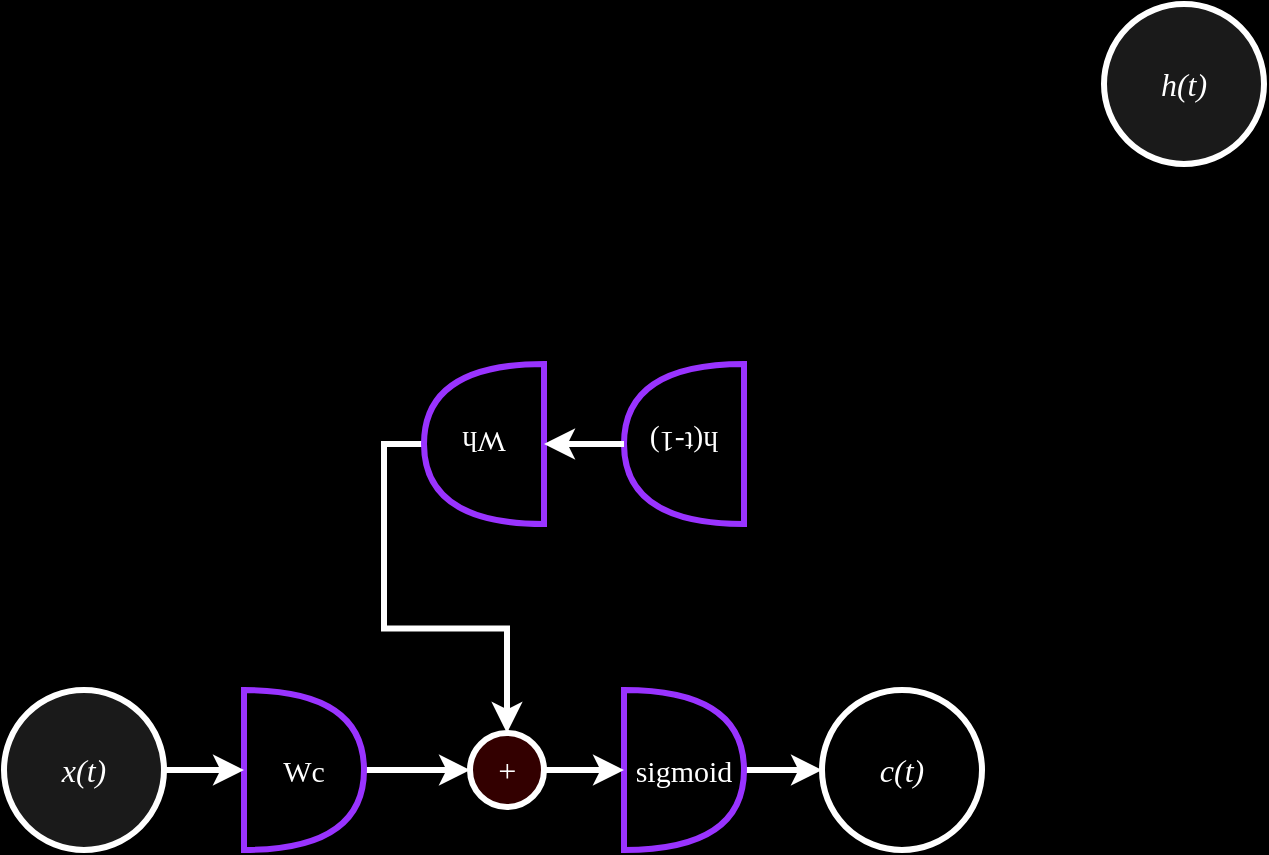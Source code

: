 <mxfile version="24.7.17">
  <diagram name="Page-1" id="vYeBOnO_sZnw0UJLRQSn">
    <mxGraphModel dx="645" dy="552" grid="1" gridSize="10" guides="1" tooltips="1" connect="1" arrows="1" fold="1" page="1" pageScale="1" pageWidth="850" pageHeight="1100" background="#000000" math="0" shadow="0">
      <root>
        <mxCell id="0" />
        <mxCell id="1" parent="0" />
        <mxCell id="3FGcizU7cB46H_bsiAKe-3" value="&lt;font face=&quot;Garamond&quot; style=&quot;font-size: 16px;&quot; color=&quot;#ffffff&quot;&gt;&lt;i&gt;x(t)&lt;/i&gt;&lt;/font&gt;" style="ellipse;whiteSpace=wrap;html=1;aspect=fixed;fillColor=#1A1A1A;strokeWidth=3;strokeColor=#FFFFFF;" vertex="1" parent="1">
          <mxGeometry x="80" y="363" width="80" height="80" as="geometry" />
        </mxCell>
        <mxCell id="3FGcizU7cB46H_bsiAKe-18" style="edgeStyle=orthogonalEdgeStyle;rounded=0;orthogonalLoop=1;jettySize=auto;html=1;exitX=1;exitY=0.5;exitDx=0;exitDy=0;exitPerimeter=0;entryX=0;entryY=0.5;entryDx=0;entryDy=0;strokeWidth=3;strokeColor=#FFFFFF;" edge="1" parent="1" source="3FGcizU7cB46H_bsiAKe-4" target="3FGcizU7cB46H_bsiAKe-5">
          <mxGeometry relative="1" as="geometry" />
        </mxCell>
        <mxCell id="3FGcizU7cB46H_bsiAKe-4" value="&lt;font style=&quot;font-size: 15px;&quot; face=&quot;Garamond&quot; color=&quot;#ffffff&quot;&gt;sigmoid&lt;/font&gt;" style="shape=or;whiteSpace=wrap;html=1;fillColor=#000000;strokeColor=#9933FF;strokeWidth=3;" vertex="1" parent="1">
          <mxGeometry x="390" y="363" width="60" height="80" as="geometry" />
        </mxCell>
        <mxCell id="3FGcizU7cB46H_bsiAKe-5" value="&lt;font face=&quot;Garamond&quot; style=&quot;font-size: 16px;&quot; color=&quot;#ffffff&quot;&gt;&lt;i&gt;c(t)&lt;/i&gt;&lt;/font&gt;" style="ellipse;whiteSpace=wrap;html=1;aspect=fixed;fillColor=#000000;strokeWidth=3;strokeColor=#FFFFFF;" vertex="1" parent="1">
          <mxGeometry x="489" y="363" width="80" height="80" as="geometry" />
        </mxCell>
        <mxCell id="3FGcizU7cB46H_bsiAKe-6" value="&lt;font face=&quot;Garamond&quot; color=&quot;#ffffff&quot;&gt;&lt;span style=&quot;caret-color: rgb(255, 255, 255); font-size: 15px;&quot;&gt;h(t-1)&lt;/span&gt;&lt;/font&gt;" style="shape=or;whiteSpace=wrap;html=1;fillColor=#000000;strokeColor=#9933FF;strokeWidth=3;rotation=-180;" vertex="1" parent="1">
          <mxGeometry x="390" y="200" width="60" height="80" as="geometry" />
        </mxCell>
        <mxCell id="3FGcizU7cB46H_bsiAKe-13" style="edgeStyle=orthogonalEdgeStyle;rounded=0;orthogonalLoop=1;jettySize=auto;html=1;exitX=1;exitY=0.5;exitDx=0;exitDy=0;exitPerimeter=0;entryX=0;entryY=0.5;entryDx=0;entryDy=0;strokeColor=#FFFFFF;strokeWidth=3;" edge="1" parent="1" source="3FGcizU7cB46H_bsiAKe-7" target="3FGcizU7cB46H_bsiAKe-12">
          <mxGeometry relative="1" as="geometry" />
        </mxCell>
        <mxCell id="3FGcizU7cB46H_bsiAKe-17" value="" style="edgeStyle=orthogonalEdgeStyle;rounded=0;orthogonalLoop=1;jettySize=auto;html=1;" edge="1" parent="1" source="3FGcizU7cB46H_bsiAKe-7" target="3FGcizU7cB46H_bsiAKe-3">
          <mxGeometry relative="1" as="geometry" />
        </mxCell>
        <mxCell id="3FGcizU7cB46H_bsiAKe-7" value="&lt;font style=&quot;font-size: 15px;&quot; face=&quot;Garamond&quot; color=&quot;#ffffff&quot;&gt;Wc&lt;/font&gt;" style="shape=or;whiteSpace=wrap;html=1;fillColor=#000000;strokeColor=#9933FF;strokeWidth=3;" vertex="1" parent="1">
          <mxGeometry x="200" y="363" width="60" height="80" as="geometry" />
        </mxCell>
        <mxCell id="3FGcizU7cB46H_bsiAKe-14" style="edgeStyle=orthogonalEdgeStyle;rounded=0;orthogonalLoop=1;jettySize=auto;html=1;exitX=1;exitY=0.5;exitDx=0;exitDy=0;exitPerimeter=0;entryX=0.5;entryY=0;entryDx=0;entryDy=0;strokeColor=#FFFFFF;strokeWidth=3;" edge="1" parent="1" source="3FGcizU7cB46H_bsiAKe-8" target="3FGcizU7cB46H_bsiAKe-12">
          <mxGeometry relative="1" as="geometry" />
        </mxCell>
        <mxCell id="3FGcizU7cB46H_bsiAKe-8" value="&lt;font style=&quot;font-size: 15px;&quot; face=&quot;Garamond&quot; color=&quot;#ffffff&quot;&gt;Wh&lt;/font&gt;" style="shape=or;whiteSpace=wrap;html=1;fillColor=#000000;strokeColor=#9933FF;strokeWidth=3;rotation=-180;" vertex="1" parent="1">
          <mxGeometry x="290" y="200" width="60" height="80" as="geometry" />
        </mxCell>
        <mxCell id="3FGcizU7cB46H_bsiAKe-9" style="edgeStyle=orthogonalEdgeStyle;rounded=0;orthogonalLoop=1;jettySize=auto;html=1;exitX=1;exitY=0.5;exitDx=0;exitDy=0;entryX=0;entryY=0.5;entryDx=0;entryDy=0;entryPerimeter=0;strokeWidth=3;strokeColor=#FFFFFF;" edge="1" parent="1" source="3FGcizU7cB46H_bsiAKe-3" target="3FGcizU7cB46H_bsiAKe-7">
          <mxGeometry relative="1" as="geometry" />
        </mxCell>
        <mxCell id="3FGcizU7cB46H_bsiAKe-11" style="edgeStyle=orthogonalEdgeStyle;rounded=0;orthogonalLoop=1;jettySize=auto;html=1;exitX=1;exitY=0.5;exitDx=0;exitDy=0;exitPerimeter=0;entryX=0;entryY=0.5;entryDx=0;entryDy=0;entryPerimeter=0;strokeColor=#FFFFFF;strokeWidth=3;" edge="1" parent="1" source="3FGcizU7cB46H_bsiAKe-6" target="3FGcizU7cB46H_bsiAKe-8">
          <mxGeometry relative="1" as="geometry" />
        </mxCell>
        <mxCell id="3FGcizU7cB46H_bsiAKe-12" value="&lt;font face=&quot;Garamond&quot; style=&quot;font-size: 16px;&quot; color=&quot;#ffffff&quot;&gt;&lt;i&gt;+&lt;/i&gt;&lt;/font&gt;" style="ellipse;whiteSpace=wrap;html=1;aspect=fixed;fillColor=#330000;strokeWidth=3;strokeColor=#FFFFFF;" vertex="1" parent="1">
          <mxGeometry x="313" y="384.5" width="37" height="37" as="geometry" />
        </mxCell>
        <mxCell id="3FGcizU7cB46H_bsiAKe-15" style="edgeStyle=orthogonalEdgeStyle;rounded=0;orthogonalLoop=1;jettySize=auto;html=1;exitX=1;exitY=0.5;exitDx=0;exitDy=0;entryX=0;entryY=0.5;entryDx=0;entryDy=0;entryPerimeter=0;strokeColor=#FFFFFF;strokeWidth=3;" edge="1" parent="1" source="3FGcizU7cB46H_bsiAKe-12" target="3FGcizU7cB46H_bsiAKe-4">
          <mxGeometry relative="1" as="geometry" />
        </mxCell>
        <mxCell id="3FGcizU7cB46H_bsiAKe-20" value="&lt;font face=&quot;Garamond&quot; style=&quot;font-size: 16px;&quot; color=&quot;#ffffff&quot;&gt;&lt;i&gt;h(t)&lt;/i&gt;&lt;/font&gt;" style="ellipse;whiteSpace=wrap;html=1;aspect=fixed;fillColor=#1A1A1A;strokeWidth=3;strokeColor=#FFFFFF;" vertex="1" parent="1">
          <mxGeometry x="630" y="20" width="80" height="80" as="geometry" />
        </mxCell>
      </root>
    </mxGraphModel>
  </diagram>
</mxfile>
